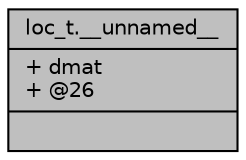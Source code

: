 digraph "loc_t.__unnamed__"
{
 // INTERACTIVE_SVG=YES
  bgcolor="transparent";
  edge [fontname="Helvetica",fontsize="10",labelfontname="Helvetica",labelfontsize="10"];
  node [fontname="Helvetica",fontsize="10",shape=record];
  Node545 [label="{loc_t.__unnamed__\n|+ dmat\l+ @26\l|}",height=0.2,width=0.4,color="black", fillcolor="grey75", style="filled", fontcolor="black"];
}
